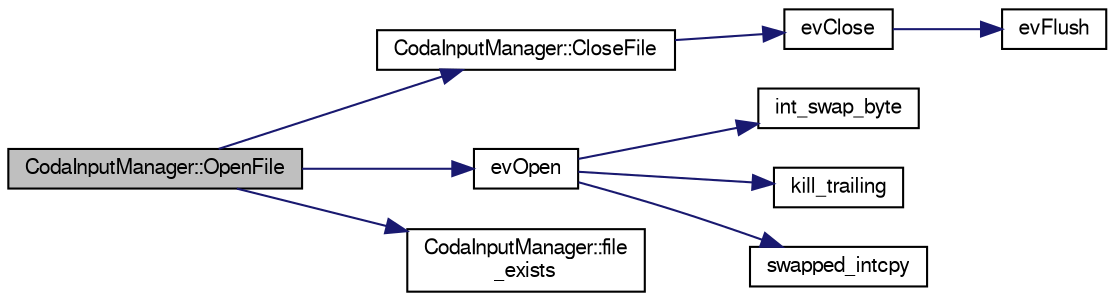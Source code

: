 digraph "CodaInputManager::OpenFile"
{
  bgcolor="transparent";
  edge [fontname="FreeSans",fontsize="10",labelfontname="FreeSans",labelfontsize="10"];
  node [fontname="FreeSans",fontsize="10",shape=record];
  rankdir="LR";
  Node1 [label="CodaInputManager::OpenFile",height=0.2,width=0.4,color="black", fillcolor="grey75", style="filled" fontcolor="black"];
  Node1 -> Node2 [color="midnightblue",fontsize="10",style="solid",fontname="FreeSans"];
  Node2 [label="CodaInputManager::CloseFile",height=0.2,width=0.4,color="black",URL="$d9/de8/classCodaInputManager.html#a683d92ec87ad857149fcabc1e7d8471a"];
  Node2 -> Node3 [color="midnightblue",fontsize="10",style="solid",fontname="FreeSans"];
  Node3 [label="evClose",height=0.2,width=0.4,color="black",URL="$d9/dca/evio_8c.html#a2f48414e60ed98e36184c0d714927134"];
  Node3 -> Node4 [color="midnightblue",fontsize="10",style="solid",fontname="FreeSans"];
  Node4 [label="evFlush",height=0.2,width=0.4,color="black",URL="$d9/dca/evio_8c.html#acb33f16a6cc76b4da916bfd03181de96"];
  Node1 -> Node5 [color="midnightblue",fontsize="10",style="solid",fontname="FreeSans"];
  Node5 [label="evOpen",height=0.2,width=0.4,color="black",URL="$d9/dca/evio_8c.html#abe7e79c9336111cd6aeb9d8f37fd1101"];
  Node5 -> Node6 [color="midnightblue",fontsize="10",style="solid",fontname="FreeSans"];
  Node6 [label="int_swap_byte",height=0.2,width=0.4,color="black",URL="$d9/dca/evio_8c.html#af1412e237e0cf96798f8ee8c3e87b9cc"];
  Node5 -> Node7 [color="midnightblue",fontsize="10",style="solid",fontname="FreeSans"];
  Node7 [label="kill_trailing",height=0.2,width=0.4,color="black",URL="$d9/dca/evio_8c.html#ac64821bbb60806b36efae710468d2b31"];
  Node5 -> Node8 [color="midnightblue",fontsize="10",style="solid",fontname="FreeSans"];
  Node8 [label="swapped_intcpy",height=0.2,width=0.4,color="black",URL="$d9/dca/evio_8c.html#a8941d1ffdddcc0ce2d4612dc50fcd52f"];
  Node1 -> Node9 [color="midnightblue",fontsize="10",style="solid",fontname="FreeSans"];
  Node9 [label="CodaInputManager::file\l_exists",height=0.2,width=0.4,color="black",URL="$d9/de8/classCodaInputManager.html#a4d6d936d724f91a01c136a3177ab9f59"];
}
